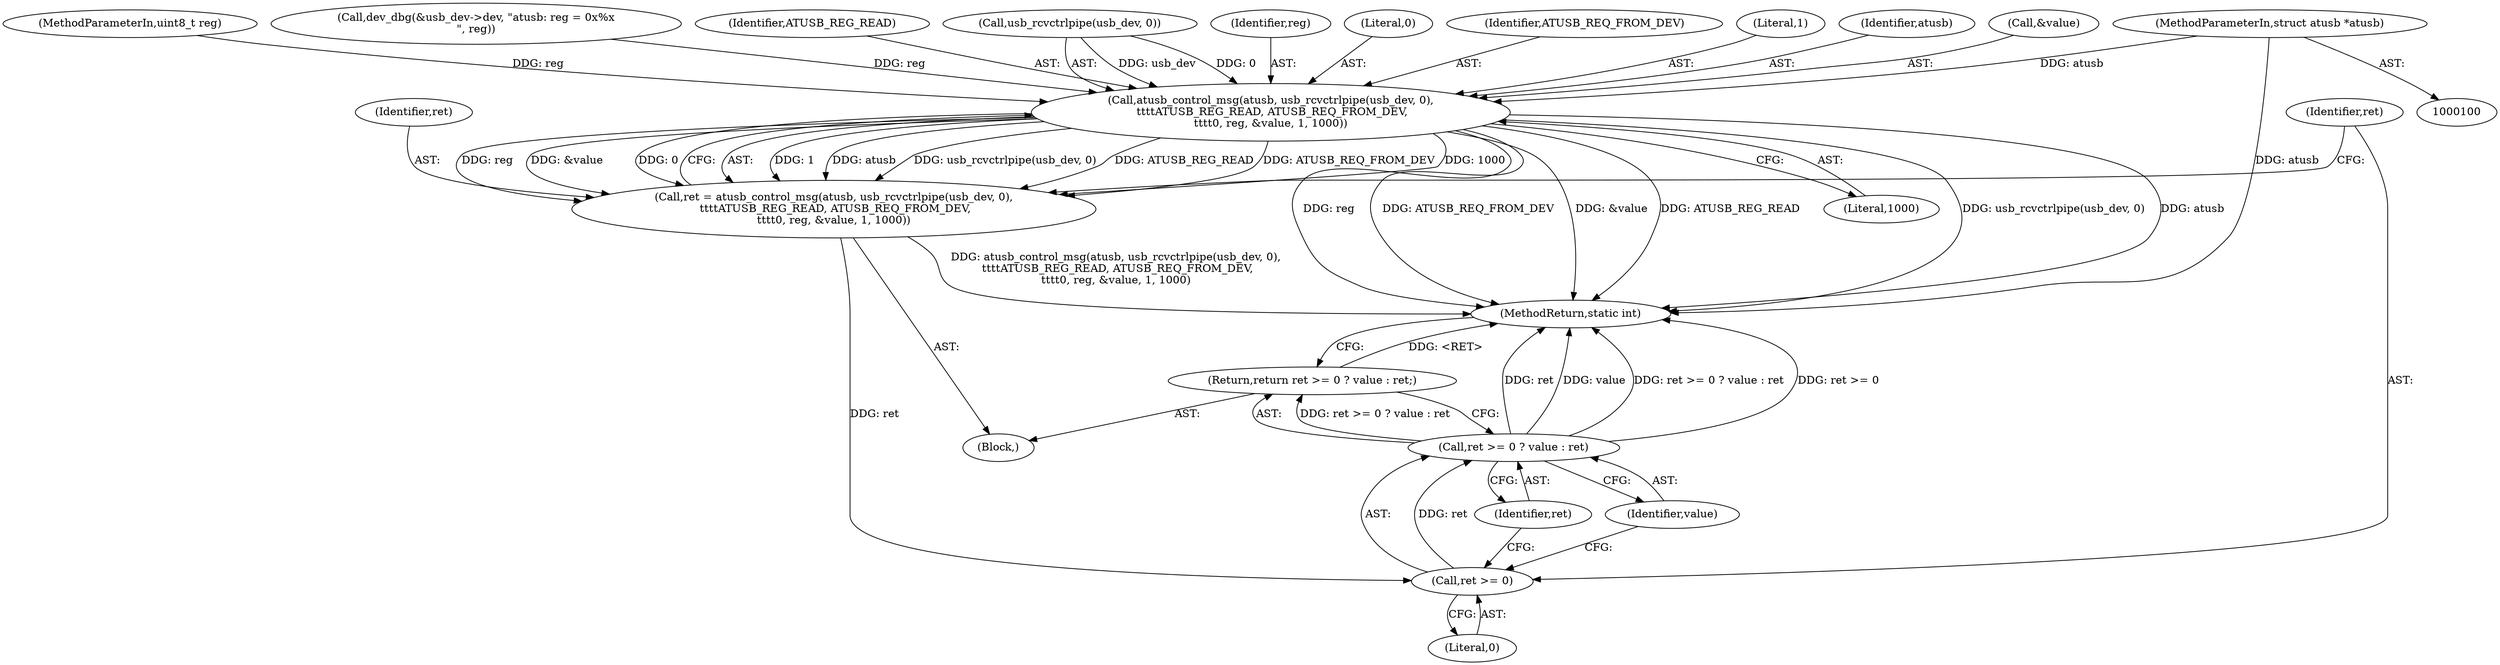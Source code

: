 digraph "1_linux_05a974efa4bdf6e2a150e3f27dc6fcf0a9ad5655_1@pointer" {
"1000101" [label="(MethodParameterIn,struct atusb *atusb)"];
"1000121" [label="(Call,atusb_control_msg(atusb, usb_rcvctrlpipe(usb_dev, 0),\n \t\t\t\tATUSB_REG_READ, ATUSB_REQ_FROM_DEV,\n\t\t\t\t0, reg, &value, 1, 1000))"];
"1000119" [label="(Call,ret = atusb_control_msg(atusb, usb_rcvctrlpipe(usb_dev, 0),\n \t\t\t\tATUSB_REG_READ, ATUSB_REQ_FROM_DEV,\n\t\t\t\t0, reg, &value, 1, 1000))"];
"1000136" [label="(Call,ret >= 0)"];
"1000135" [label="(Call,ret >= 0 ? value : ret)"];
"1000134" [label="(Return,return ret >= 0 ? value : ret;)"];
"1000119" [label="(Call,ret = atusb_control_msg(atusb, usb_rcvctrlpipe(usb_dev, 0),\n \t\t\t\tATUSB_REG_READ, ATUSB_REQ_FROM_DEV,\n\t\t\t\t0, reg, &value, 1, 1000))"];
"1000135" [label="(Call,ret >= 0 ? value : ret)"];
"1000138" [label="(Literal,0)"];
"1000129" [label="(Identifier,reg)"];
"1000128" [label="(Literal,0)"];
"1000103" [label="(Block,)"];
"1000127" [label="(Identifier,ATUSB_REQ_FROM_DEV)"];
"1000132" [label="(Literal,1)"];
"1000122" [label="(Identifier,atusb)"];
"1000130" [label="(Call,&value)"];
"1000136" [label="(Call,ret >= 0)"];
"1000140" [label="(Identifier,ret)"];
"1000134" [label="(Return,return ret >= 0 ? value : ret;)"];
"1000121" [label="(Call,atusb_control_msg(atusb, usb_rcvctrlpipe(usb_dev, 0),\n \t\t\t\tATUSB_REG_READ, ATUSB_REQ_FROM_DEV,\n\t\t\t\t0, reg, &value, 1, 1000))"];
"1000133" [label="(Literal,1000)"];
"1000102" [label="(MethodParameterIn,uint8_t reg)"];
"1000141" [label="(MethodReturn,static int)"];
"1000112" [label="(Call,dev_dbg(&usb_dev->dev, \"atusb: reg = 0x%x\n\", reg))"];
"1000126" [label="(Identifier,ATUSB_REG_READ)"];
"1000101" [label="(MethodParameterIn,struct atusb *atusb)"];
"1000139" [label="(Identifier,value)"];
"1000120" [label="(Identifier,ret)"];
"1000137" [label="(Identifier,ret)"];
"1000123" [label="(Call,usb_rcvctrlpipe(usb_dev, 0))"];
"1000101" -> "1000100"  [label="AST: "];
"1000101" -> "1000141"  [label="DDG: atusb"];
"1000101" -> "1000121"  [label="DDG: atusb"];
"1000121" -> "1000119"  [label="AST: "];
"1000121" -> "1000133"  [label="CFG: "];
"1000122" -> "1000121"  [label="AST: "];
"1000123" -> "1000121"  [label="AST: "];
"1000126" -> "1000121"  [label="AST: "];
"1000127" -> "1000121"  [label="AST: "];
"1000128" -> "1000121"  [label="AST: "];
"1000129" -> "1000121"  [label="AST: "];
"1000130" -> "1000121"  [label="AST: "];
"1000132" -> "1000121"  [label="AST: "];
"1000133" -> "1000121"  [label="AST: "];
"1000119" -> "1000121"  [label="CFG: "];
"1000121" -> "1000141"  [label="DDG: reg"];
"1000121" -> "1000141"  [label="DDG: ATUSB_REQ_FROM_DEV"];
"1000121" -> "1000141"  [label="DDG: &value"];
"1000121" -> "1000141"  [label="DDG: ATUSB_REG_READ"];
"1000121" -> "1000141"  [label="DDG: usb_rcvctrlpipe(usb_dev, 0)"];
"1000121" -> "1000141"  [label="DDG: atusb"];
"1000121" -> "1000119"  [label="DDG: 1"];
"1000121" -> "1000119"  [label="DDG: atusb"];
"1000121" -> "1000119"  [label="DDG: usb_rcvctrlpipe(usb_dev, 0)"];
"1000121" -> "1000119"  [label="DDG: ATUSB_REG_READ"];
"1000121" -> "1000119"  [label="DDG: ATUSB_REQ_FROM_DEV"];
"1000121" -> "1000119"  [label="DDG: 1000"];
"1000121" -> "1000119"  [label="DDG: reg"];
"1000121" -> "1000119"  [label="DDG: &value"];
"1000121" -> "1000119"  [label="DDG: 0"];
"1000123" -> "1000121"  [label="DDG: usb_dev"];
"1000123" -> "1000121"  [label="DDG: 0"];
"1000112" -> "1000121"  [label="DDG: reg"];
"1000102" -> "1000121"  [label="DDG: reg"];
"1000119" -> "1000103"  [label="AST: "];
"1000120" -> "1000119"  [label="AST: "];
"1000137" -> "1000119"  [label="CFG: "];
"1000119" -> "1000141"  [label="DDG: atusb_control_msg(atusb, usb_rcvctrlpipe(usb_dev, 0),\n \t\t\t\tATUSB_REG_READ, ATUSB_REQ_FROM_DEV,\n\t\t\t\t0, reg, &value, 1, 1000)"];
"1000119" -> "1000136"  [label="DDG: ret"];
"1000136" -> "1000135"  [label="AST: "];
"1000136" -> "1000138"  [label="CFG: "];
"1000137" -> "1000136"  [label="AST: "];
"1000138" -> "1000136"  [label="AST: "];
"1000139" -> "1000136"  [label="CFG: "];
"1000140" -> "1000136"  [label="CFG: "];
"1000136" -> "1000135"  [label="DDG: ret"];
"1000135" -> "1000134"  [label="AST: "];
"1000135" -> "1000139"  [label="CFG: "];
"1000135" -> "1000140"  [label="CFG: "];
"1000139" -> "1000135"  [label="AST: "];
"1000140" -> "1000135"  [label="AST: "];
"1000134" -> "1000135"  [label="CFG: "];
"1000135" -> "1000141"  [label="DDG: ret"];
"1000135" -> "1000141"  [label="DDG: value"];
"1000135" -> "1000141"  [label="DDG: ret >= 0 ? value : ret"];
"1000135" -> "1000141"  [label="DDG: ret >= 0"];
"1000135" -> "1000134"  [label="DDG: ret >= 0 ? value : ret"];
"1000134" -> "1000103"  [label="AST: "];
"1000141" -> "1000134"  [label="CFG: "];
"1000134" -> "1000141"  [label="DDG: <RET>"];
}
